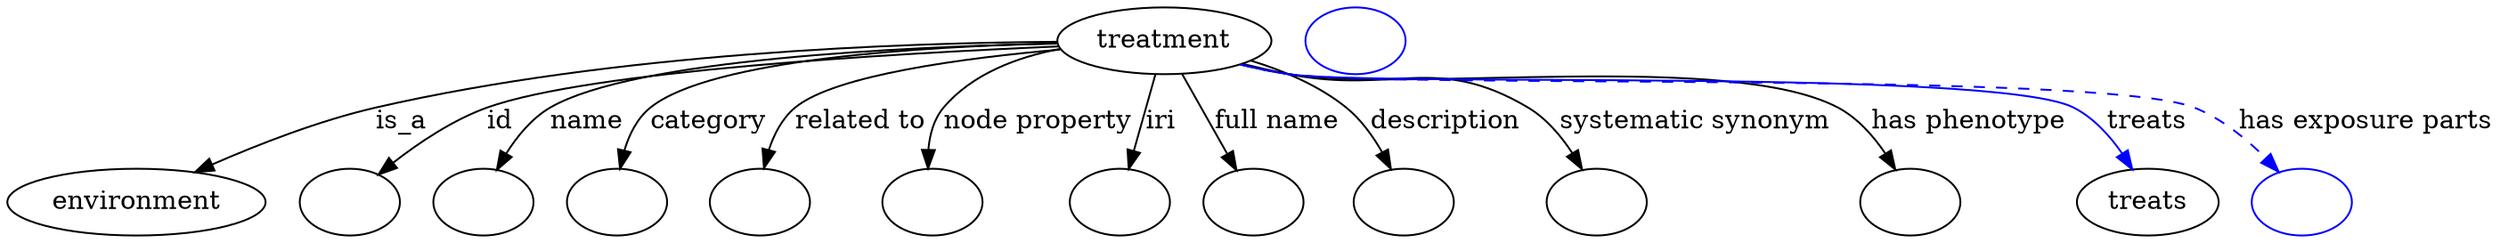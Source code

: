 digraph {
	graph [bb="0,0,1120.2,122"];
	node [label="\N"];
	treatment	 [height=0.5,
		label=treatment,
		pos="545.8,104",
		width=1.2083];
	environment	 [height=0.5,
		pos="54.803,18",
		width=1.5223];
	treatment -> environment	 [label=is_a,
		lp="199.08,61",
		pos="e,86.724,32.751 502.66,101.08 420.87,95.32 246.18,81.83 187.25,68 155.85,60.63 121.84,47.677 96.142,36.801"];
	id	 [color=black,
		height=0.5,
		label="",
		pos="154.8,18",
		width=0.75];
	treatment -> id	 [color=black,
		label=id,
		lp="251.25,61",
		pos="e,173.49,31.222 502.78,100.91 431.44,95.435 291.84,83.179 244.91,68 222.45,60.732 199.19,47.667 181.93,36.715",
		style=solid];
	name	 [color=black,
		height=0.5,
		label="",
		pos="226.8,18",
		width=0.75];
	treatment -> name	 [color=black,
		label=name,
		lp="293.96,61",
		pos="e,238.93,34.315 502.66,101.46 437.4,97.083 317.1,86.715 278.49,68 265.9,61.898 254.43,51.56 245.51,41.862",
		style=solid];
	category	 [color=black,
		height=0.5,
		label="",
		pos="298.8,18",
		width=0.75];
	treatment -> category	 [color=black,
		label=category,
		lp="348.9,61",
		pos="e,303.58,36.005 502.62,101.54 446.48,97.585 352.32,88.111 324.61,68 316.91,62.414 311.34,53.844 307.38,45.369",
		style=solid];
	"related to"	 [color=black,
		height=0.5,
		label="",
		pos="370.8,18",
		width=0.75];
	treatment -> "related to"	 [color=black,
		label="related to",
		lp="412.04,61",
		pos="e,371.61,36.077 503.6,99.409 461.97,94.047 402.18,83.838 385.33,68 379.22,62.254 375.63,54.103 373.53,46.045",
		style=solid];
	"node property"	 [color=black,
		height=0.5,
		label="",
		pos="443.8,18",
		width=0.75];
	treatment -> "node property"	 [color=black,
		label="node property",
		lp="486.87,61",
		pos="e,440.69,36.337 508.34,94.762 483.96,87.945 455.33,78.128 447.66,68 443.04,61.892 441.14,54.075 440.63,46.446",
		style=solid];
	iri	 [color=black,
		height=0.5,
		label="",
		pos="515.8,18",
		width=0.75];
	treatment -> iri	 [color=black,
		label=iri,
		lp="539.02,61",
		pos="e,522.01,35.796 539.59,86.181 535.48,74.419 530.03,58.777 525.38,45.442",
		style=solid];
	"full name"	 [color=black,
		height=0.5,
		label="",
		pos="587.8,18",
		width=0.75];
	treatment -> "full name"	 [color=black,
		label="full name",
		lp="596.43,61",
		pos="e,579.4,35.21 554.51,86.181 560.38,74.145 568.25,58.047 574.85,44.515",
		style=solid];
	description	 [color=black,
		height=0.5,
		label="",
		pos="659.8,18",
		width=0.75];
	treatment -> description	 [color=black,
		label=description,
		lp="670.91,61",
		pos="e,651.45,35.582 578.1,91.805 597.11,84.216 618.94,74.664 626.8,68 634.5,61.483 641.09,52.732 646.32,44.374",
		style=solid];
	"systematic synonym"	 [color=black,
		height=0.5,
		label="",
		pos="741.8,18",
		width=0.75];
	treatment -> "systematic synonym"	 [color=black,
		label="systematic synonym",
		lp="777.77,61",
		pos="e,733.63,35.598 578.28,91.82 584.69,89.683 591.42,87.626 597.8,86 644.96,73.999 664.47,93.682 705.8,68 715.07,62.242 722.67,53.135 \
728.46,44.261",
		style=solid];
	"has phenotype"	 [color=black,
		height=0.5,
		label="",
		pos="878.8,18",
		width=0.75];
	treatment -> "has phenotype"	 [color=black,
		label="has phenotype",
		lp="896.04,61",
		pos="e,869.79,35.515 577.62,91.537 584.2,89.37 591.16,87.373 597.8,86 650.4,75.125 791.3,93.052 838.8,68 849.09,62.577 857.64,53.241 \
864.17,44.093",
		style=solid];
	treats	 [height=0.5,
		pos="981.8,18",
		width=0.81271];
	treatment -> treats	 [color=blue,
		label=treats,
		lp="973.96,61",
		pos="e,972.5,35.134 577.31,91.514 583.99,89.319 591.05,87.319 597.8,86 672.5,71.409 871.69,101.95 939.8,68 950.68,62.58 959.81,52.933 \
966.75,43.549",
		style=solid];
	"has exposure parts"	 [color=blue,
		height=0.5,
		label="",
		pos="1055.8,18",
		width=0.75];
	treatment -> "has exposure parts"	 [color=blue,
		label="has exposure parts",
		lp="1068.5,61",
		pos="e,1041.5,33.802 577.31,91.477 583.98,89.285 591.05,87.295 597.8,86 684.1,69.458 910.51,98.806 992.8,68 1008.3,62.193 1023,51.031 \
1034.3,40.725",
		style=dashed];
	"treatment treats"	 [color=blue,
		height=0.5,
		label="",
		pos="633.8,104",
		width=0.75];
}
